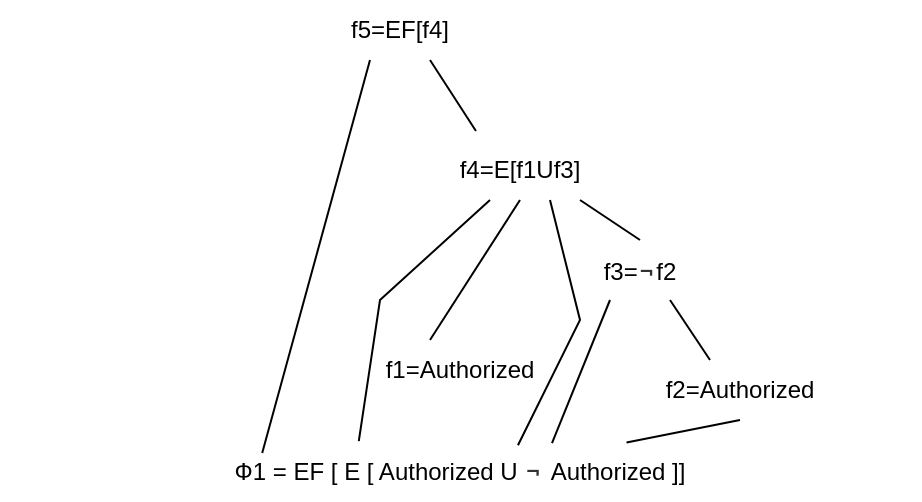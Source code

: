 <mxfile version="26.0.6">
  <diagram name="Страница — 1" id="Bf7q_lR3LGRqEKbgM3KI">
    <mxGraphModel dx="574" dy="298" grid="1" gridSize="10" guides="1" tooltips="1" connect="1" arrows="1" fold="1" page="1" pageScale="1" pageWidth="1000" pageHeight="1000" math="0" shadow="0">
      <root>
        <mxCell id="0" />
        <mxCell id="1" parent="0" />
        <mxCell id="Vm32FbJ98e-wxBxpchi0-1" value="f5=EF[f4]" style="text;html=1;align=center;verticalAlign=middle;whiteSpace=wrap;rounded=0;" vertex="1" parent="1">
          <mxGeometry x="290" y="80" width="60" height="30" as="geometry" />
        </mxCell>
        <mxCell id="Vm32FbJ98e-wxBxpchi0-2" value="f4=E[f1Uf3]" style="text;html=1;align=center;verticalAlign=middle;whiteSpace=wrap;rounded=0;" vertex="1" parent="1">
          <mxGeometry x="350" y="150" width="60" height="30" as="geometry" />
        </mxCell>
        <mxCell id="Vm32FbJ98e-wxBxpchi0-4" value="f3=&lt;span style=&quot;color: rgb(51, 51, 51); font-family: &amp;quot;YS Text&amp;quot;, -apple-system, BlinkMacSystemFont, Arial, Helvetica, sans-serif; font-size: 14px; text-align: start; background-color: rgb(255, 255, 255);&quot;&gt;¬&lt;/span&gt;f2" style="text;html=1;align=center;verticalAlign=middle;whiteSpace=wrap;rounded=0;" vertex="1" parent="1">
          <mxGeometry x="410" y="200" width="60" height="30" as="geometry" />
        </mxCell>
        <mxCell id="Vm32FbJ98e-wxBxpchi0-5" value="f1=Authorized" style="text;html=1;align=center;verticalAlign=middle;whiteSpace=wrap;rounded=0;" vertex="1" parent="1">
          <mxGeometry x="320" y="250" width="60" height="30" as="geometry" />
        </mxCell>
        <mxCell id="Vm32FbJ98e-wxBxpchi0-6" value="f2=Authorized" style="text;html=1;align=center;verticalAlign=middle;whiteSpace=wrap;rounded=0;" vertex="1" parent="1">
          <mxGeometry x="460" y="260" width="60" height="30" as="geometry" />
        </mxCell>
        <mxCell id="Vm32FbJ98e-wxBxpchi0-7" value="Ф1 = EF [ E [ Authorized U&amp;nbsp;&lt;span style=&quot;color: rgb(51, 51, 51); font-family: &amp;quot;YS Text&amp;quot;, -apple-system, BlinkMacSystemFont, Arial, Helvetica, sans-serif; font-size: 14px; text-align: start; background-color: rgb(255, 255, 255);&quot;&gt;¬&amp;nbsp;&lt;/span&gt;Authorized ]]" style="text;html=1;align=center;verticalAlign=middle;whiteSpace=wrap;rounded=0;" vertex="1" parent="1">
          <mxGeometry x="120" y="300" width="460" height="30" as="geometry" />
        </mxCell>
        <mxCell id="Vm32FbJ98e-wxBxpchi0-8" value="" style="endArrow=none;html=1;rounded=0;entryX=0.25;entryY=1;entryDx=0;entryDy=0;exitX=0.285;exitY=0.217;exitDx=0;exitDy=0;exitPerimeter=0;" edge="1" parent="1" source="Vm32FbJ98e-wxBxpchi0-7" target="Vm32FbJ98e-wxBxpchi0-1">
          <mxGeometry width="50" height="50" relative="1" as="geometry">
            <mxPoint x="470" y="310" as="sourcePoint" />
            <mxPoint x="520" y="260" as="targetPoint" />
          </mxGeometry>
        </mxCell>
        <mxCell id="Vm32FbJ98e-wxBxpchi0-9" value="" style="endArrow=none;html=1;rounded=0;entryX=0.75;entryY=1;entryDx=0;entryDy=0;exitX=0.133;exitY=-0.15;exitDx=0;exitDy=0;exitPerimeter=0;" edge="1" parent="1" source="Vm32FbJ98e-wxBxpchi0-2" target="Vm32FbJ98e-wxBxpchi0-1">
          <mxGeometry width="50" height="50" relative="1" as="geometry">
            <mxPoint x="276" y="307" as="sourcePoint" />
            <mxPoint x="330" y="110" as="targetPoint" />
          </mxGeometry>
        </mxCell>
        <mxCell id="Vm32FbJ98e-wxBxpchi0-11" value="" style="endArrow=none;html=1;rounded=0;entryX=0.25;entryY=0;entryDx=0;entryDy=0;exitX=0.5;exitY=1;exitDx=0;exitDy=0;" edge="1" parent="1" source="Vm32FbJ98e-wxBxpchi0-2" target="Vm32FbJ98e-wxBxpchi0-5">
          <mxGeometry width="50" height="50" relative="1" as="geometry">
            <mxPoint x="368" y="156" as="sourcePoint" />
            <mxPoint x="345" y="120" as="targetPoint" />
          </mxGeometry>
        </mxCell>
        <mxCell id="Vm32FbJ98e-wxBxpchi0-12" value="" style="endArrow=none;html=1;rounded=0;entryX=1;entryY=1;entryDx=0;entryDy=0;exitX=0.5;exitY=0;exitDx=0;exitDy=0;" edge="1" parent="1" source="Vm32FbJ98e-wxBxpchi0-4" target="Vm32FbJ98e-wxBxpchi0-2">
          <mxGeometry width="50" height="50" relative="1" as="geometry">
            <mxPoint x="378" y="166" as="sourcePoint" />
            <mxPoint x="355" y="130" as="targetPoint" />
          </mxGeometry>
        </mxCell>
        <mxCell id="Vm32FbJ98e-wxBxpchi0-14" value="" style="endArrow=none;html=1;rounded=0;entryX=0.75;entryY=1;entryDx=0;entryDy=0;exitX=0.25;exitY=0;exitDx=0;exitDy=0;" edge="1" parent="1" source="Vm32FbJ98e-wxBxpchi0-6" target="Vm32FbJ98e-wxBxpchi0-4">
          <mxGeometry width="50" height="50" relative="1" as="geometry">
            <mxPoint x="388" y="176" as="sourcePoint" />
            <mxPoint x="365" y="140" as="targetPoint" />
          </mxGeometry>
        </mxCell>
        <mxCell id="Vm32FbJ98e-wxBxpchi0-15" value="" style="endArrow=none;html=1;rounded=0;entryX=0.6;entryY=0.053;entryDx=0;entryDy=0;exitX=0.25;exitY=1;exitDx=0;exitDy=0;entryPerimeter=0;" edge="1" parent="1" source="Vm32FbJ98e-wxBxpchi0-4" target="Vm32FbJ98e-wxBxpchi0-7">
          <mxGeometry width="50" height="50" relative="1" as="geometry">
            <mxPoint x="398" y="186" as="sourcePoint" />
            <mxPoint x="375" y="150" as="targetPoint" />
          </mxGeometry>
        </mxCell>
        <mxCell id="Vm32FbJ98e-wxBxpchi0-18" value="" style="endArrow=none;html=1;rounded=0;entryX=0.681;entryY=0.04;entryDx=0;entryDy=0;exitX=0.5;exitY=1;exitDx=0;exitDy=0;entryPerimeter=0;" edge="1" parent="1" source="Vm32FbJ98e-wxBxpchi0-6" target="Vm32FbJ98e-wxBxpchi0-7">
          <mxGeometry width="50" height="50" relative="1" as="geometry">
            <mxPoint x="418" y="206" as="sourcePoint" />
            <mxPoint x="395" y="170" as="targetPoint" />
          </mxGeometry>
        </mxCell>
        <mxCell id="Vm32FbJ98e-wxBxpchi0-19" value="" style="endArrow=none;html=1;rounded=0;entryX=0.25;entryY=1;entryDx=0;entryDy=0;exitX=0.39;exitY=0.02;exitDx=0;exitDy=0;exitPerimeter=0;" edge="1" parent="1" source="Vm32FbJ98e-wxBxpchi0-7" target="Vm32FbJ98e-wxBxpchi0-2">
          <mxGeometry width="50" height="50" relative="1" as="geometry">
            <mxPoint x="428" y="216" as="sourcePoint" />
            <mxPoint x="405" y="180" as="targetPoint" />
            <Array as="points">
              <mxPoint x="310" y="230" />
            </Array>
          </mxGeometry>
        </mxCell>
        <mxCell id="Vm32FbJ98e-wxBxpchi0-20" value="" style="endArrow=none;html=1;rounded=0;entryX=0.75;entryY=1;entryDx=0;entryDy=0;exitX=0.563;exitY=0.087;exitDx=0;exitDy=0;exitPerimeter=0;" edge="1" parent="1" source="Vm32FbJ98e-wxBxpchi0-7" target="Vm32FbJ98e-wxBxpchi0-2">
          <mxGeometry width="50" height="50" relative="1" as="geometry">
            <mxPoint x="438" y="226" as="sourcePoint" />
            <mxPoint x="415" y="190" as="targetPoint" />
            <Array as="points">
              <mxPoint x="410" y="240" />
            </Array>
          </mxGeometry>
        </mxCell>
      </root>
    </mxGraphModel>
  </diagram>
</mxfile>
